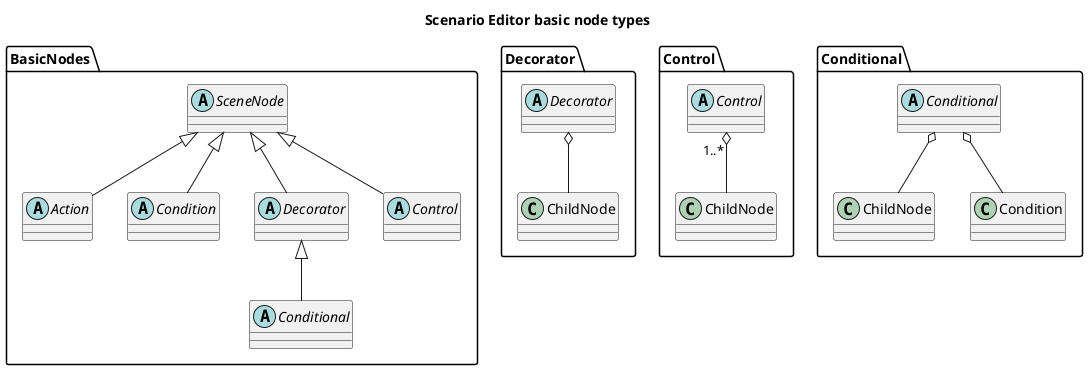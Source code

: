 @startuml
title Scenario Editor basic node types

namespace BasicNodes {
  abstract SceneNode
  abstract Action
  abstract Condition
  abstract Decorator
  abstract Control
  abstract Conditional

  SceneNode <|-- Decorator
  SceneNode <|-- Action
  SceneNode <|-- Control
  SceneNode <|-- Condition
  Decorator <|-- Conditional
}

namespace Decorator {
  abstract Decorator
  class ChildNode
  
  Decorator o-- ChildNode
}

namespace Control {
  abstract Control
  class ChildNode
  
  Control "1..*" o-- ChildNode
}

namespace Conditional {
  abstract Conditional
  class ChildNode
  class Condition
  
  Conditional o-- ChildNode
  Conditional o-- Condition
}

@enduml